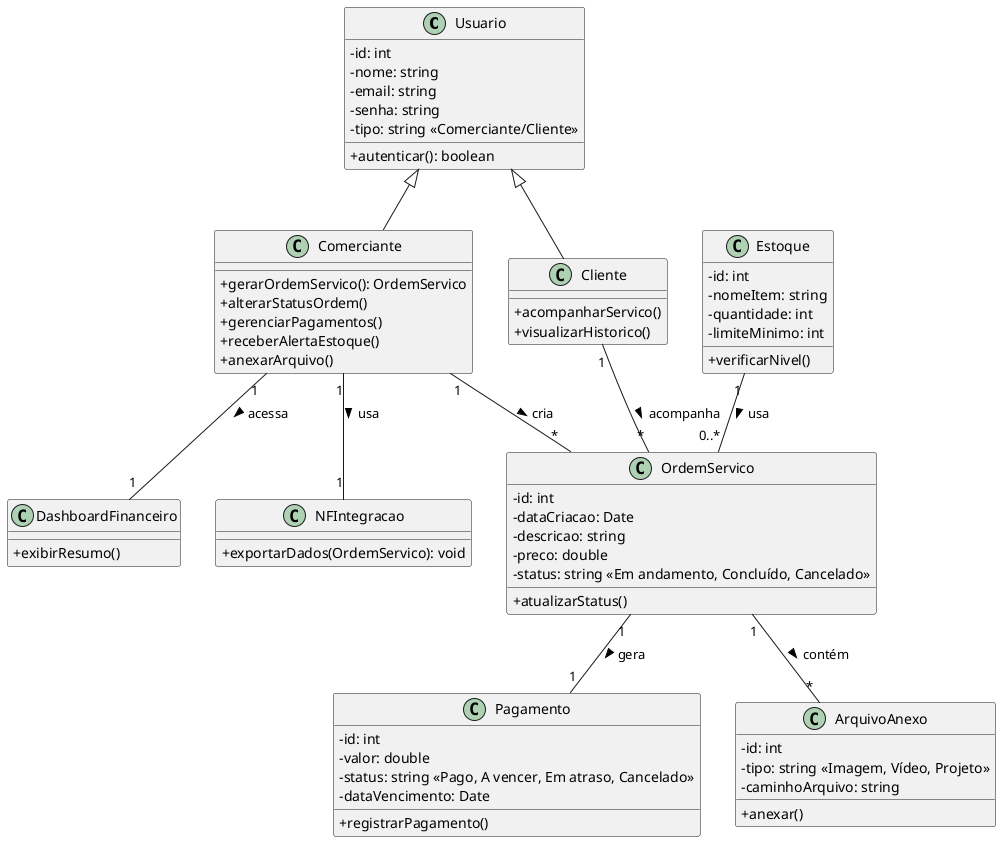 @startuml
skinparam classAttributeIconSize 0

' Entidades principais
class Usuario {
  - id: int
  - nome: string
  - email: string
  - senha: string
  - tipo: string <<Comerciante/Cliente>>
  + autenticar(): boolean
}

class Comerciante {
  + gerarOrdemServico(): OrdemServico
  + alterarStatusOrdem()
  + gerenciarPagamentos()
  + receberAlertaEstoque()
  + anexarArquivo()
}

class Cliente {
  + acompanharServico()
  + visualizarHistorico()
}

class OrdemServico {
  - id: int
  - dataCriacao: Date
  - descricao: string
  - preco: double
  - status: string <<Em andamento, Concluído, Cancelado>>
  + atualizarStatus()
}

class Pagamento {
  - id: int
  - valor: double
  - status: string <<Pago, A vencer, Em atraso, Cancelado>>
  - dataVencimento: Date
  + registrarPagamento()
}

class Estoque {
  - id: int
  - nomeItem: string
  - quantidade: int
  - limiteMinimo: int
  + verificarNivel()
}

class ArquivoAnexo {
  - id: int
  - tipo: string <<Imagem, Vídeo, Projeto>>
  - caminhoArquivo: string
  + anexar()
}

class DashboardFinanceiro {
  + exibirResumo()
}

class NFIntegracao {
  + exportarDados(OrdemServico): void
}

' Relacionamentos
Usuario <|-- Comerciante
Usuario <|-- Cliente

Comerciante "1" -- "*" OrdemServico : cria >
Cliente "1" -- "*" OrdemServico : acompanha >

OrdemServico "1" -- "1" Pagamento : gera >
OrdemServico "1" -- "*" ArquivoAnexo : contém >
Estoque "1" -- "0..*" OrdemServico : usa >

Comerciante "1" -- "1" DashboardFinanceiro : acessa >
Comerciante "1" -- "1" NFIntegracao : usa >

@enduml
